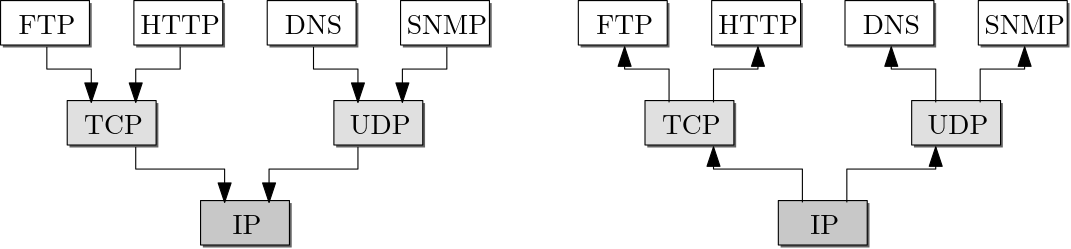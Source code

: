 <?xml version="1.0"?>
<!DOCTYPE ipe SYSTEM "ipe.dtd">
<ipe version="70218" creator="Ipe 7.2.28">
<info created="D:20240310111337" modified="D:20240310111706"/>
<ipestyle name="basic">
<symbol name="arrow/arc(spx)">
<path stroke="sym-stroke" fill="sym-stroke" pen="sym-pen">
0 0 m
-1 0.333 l
-1 -0.333 l
h
</path>
</symbol>
<symbol name="arrow/farc(spx)">
<path stroke="sym-stroke" fill="white" pen="sym-pen">
0 0 m
-1 0.333 l
-1 -0.333 l
h
</path>
</symbol>
<symbol name="arrow/ptarc(spx)">
<path stroke="sym-stroke" fill="sym-stroke" pen="sym-pen">
0 0 m
-1 0.333 l
-0.8 0 l
-1 -0.333 l
h
</path>
</symbol>
<symbol name="arrow/fptarc(spx)">
<path stroke="sym-stroke" fill="white" pen="sym-pen">
0 0 m
-1 0.333 l
-0.8 0 l
-1 -0.333 l
h
</path>
</symbol>
<symbol name="mark/circle(sx)" transformations="translations">
<path fill="sym-stroke">
0.6 0 0 0.6 0 0 e
0.4 0 0 0.4 0 0 e
</path>
</symbol>
<symbol name="mark/disk(sx)" transformations="translations">
<path fill="sym-stroke">
0.6 0 0 0.6 0 0 e
</path>
</symbol>
<symbol name="mark/fdisk(sfx)" transformations="translations">
<group>
<path fill="sym-fill">
0.5 0 0 0.5 0 0 e
</path>
<path fill="sym-stroke" fillrule="eofill">
0.6 0 0 0.6 0 0 e
0.4 0 0 0.4 0 0 e
</path>
</group>
</symbol>
<symbol name="mark/box(sx)" transformations="translations">
<path fill="sym-stroke" fillrule="eofill">
-0.6 -0.6 m
0.6 -0.6 l
0.6 0.6 l
-0.6 0.6 l
h
-0.4 -0.4 m
0.4 -0.4 l
0.4 0.4 l
-0.4 0.4 l
h
</path>
</symbol>
<symbol name="mark/square(sx)" transformations="translations">
<path fill="sym-stroke">
-0.6 -0.6 m
0.6 -0.6 l
0.6 0.6 l
-0.6 0.6 l
h
</path>
</symbol>
<symbol name="mark/fsquare(sfx)" transformations="translations">
<group>
<path fill="sym-fill">
-0.5 -0.5 m
0.5 -0.5 l
0.5 0.5 l
-0.5 0.5 l
h
</path>
<path fill="sym-stroke" fillrule="eofill">
-0.6 -0.6 m
0.6 -0.6 l
0.6 0.6 l
-0.6 0.6 l
h
-0.4 -0.4 m
0.4 -0.4 l
0.4 0.4 l
-0.4 0.4 l
h
</path>
</group>
</symbol>
<symbol name="mark/cross(sx)" transformations="translations">
<group>
<path fill="sym-stroke">
-0.43 -0.57 m
0.57 0.43 l
0.43 0.57 l
-0.57 -0.43 l
h
</path>
<path fill="sym-stroke">
-0.43 0.57 m
0.57 -0.43 l
0.43 -0.57 l
-0.57 0.43 l
h
</path>
</group>
</symbol>
<symbol name="arrow/fnormal(spx)">
<path stroke="sym-stroke" fill="white" pen="sym-pen">
0 0 m
-1 0.333 l
-1 -0.333 l
h
</path>
</symbol>
<symbol name="arrow/pointed(spx)">
<path stroke="sym-stroke" fill="sym-stroke" pen="sym-pen">
0 0 m
-1 0.333 l
-0.8 0 l
-1 -0.333 l
h
</path>
</symbol>
<symbol name="arrow/fpointed(spx)">
<path stroke="sym-stroke" fill="white" pen="sym-pen">
0 0 m
-1 0.333 l
-0.8 0 l
-1 -0.333 l
h
</path>
</symbol>
<symbol name="arrow/linear(spx)">
<path stroke="sym-stroke" pen="sym-pen">
-1 0.333 m
0 0 l
-1 -0.333 l
</path>
</symbol>
<symbol name="arrow/fdouble(spx)">
<path stroke="sym-stroke" fill="white" pen="sym-pen">
0 0 m
-1 0.333 l
-1 -0.333 l
h
-1 0 m
-2 0.333 l
-2 -0.333 l
h
</path>
</symbol>
<symbol name="arrow/double(spx)">
<path stroke="sym-stroke" fill="sym-stroke" pen="sym-pen">
0 0 m
-1 0.333 l
-1 -0.333 l
h
-1 0 m
-2 0.333 l
-2 -0.333 l
h
</path>
</symbol>
<symbol name="arrow/mid-normal(spx)">
<path stroke="sym-stroke" fill="sym-stroke" pen="sym-pen">
0.5 0 m
-0.5 0.333 l
-0.5 -0.333 l
h
</path>
</symbol>
<symbol name="arrow/mid-fnormal(spx)">
<path stroke="sym-stroke" fill="white" pen="sym-pen">
0.5 0 m
-0.5 0.333 l
-0.5 -0.333 l
h
</path>
</symbol>
<symbol name="arrow/mid-pointed(spx)">
<path stroke="sym-stroke" fill="sym-stroke" pen="sym-pen">
0.5 0 m
-0.5 0.333 l
-0.3 0 l
-0.5 -0.333 l
h
</path>
</symbol>
<symbol name="arrow/mid-fpointed(spx)">
<path stroke="sym-stroke" fill="white" pen="sym-pen">
0.5 0 m
-0.5 0.333 l
-0.3 0 l
-0.5 -0.333 l
h
</path>
</symbol>
<symbol name="arrow/mid-double(spx)">
<path stroke="sym-stroke" fill="sym-stroke" pen="sym-pen">
1 0 m
0 0.333 l
0 -0.333 l
h
0 0 m
-1 0.333 l
-1 -0.333 l
h
</path>
</symbol>
<symbol name="arrow/mid-fdouble(spx)">
<path stroke="sym-stroke" fill="white" pen="sym-pen">
1 0 m
0 0.333 l
0 -0.333 l
h
0 0 m
-1 0.333 l
-1 -0.333 l
h
</path>
</symbol>
<anglesize name="22.5 deg" value="22.5"/>
<anglesize name="30 deg" value="30"/>
<anglesize name="45 deg" value="45"/>
<anglesize name="60 deg" value="60"/>
<anglesize name="90 deg" value="90"/>
<arrowsize name="large" value="10"/>
<arrowsize name="small" value="5"/>
<arrowsize name="tiny" value="3"/>
<color name="blue" value="0 0 1"/>
<color name="brown" value="0.647 0.165 0.165"/>
<color name="darkblue" value="0 0 0.545"/>
<color name="darkcyan" value="0 0.545 0.545"/>
<color name="darkgray" value="0.663"/>
<color name="darkgreen" value="0 0.392 0"/>
<color name="darkmagenta" value="0.545 0 0.545"/>
<color name="darkorange" value="1 0.549 0"/>
<color name="darkred" value="0.545 0 0"/>
<color name="gold" value="1 0.843 0"/>
<color name="gray" value="0.745"/>
<color name="green" value="0 1 0"/>
<color name="lightblue" value="0.678 0.847 0.902"/>
<color name="lightcyan" value="0.878 1 1"/>
<color name="lightgray" value="0.827"/>
<color name="lightgreen" value="0.565 0.933 0.565"/>
<color name="lightyellow" value="1 1 0.878"/>
<color name="navy" value="0 0 0.502"/>
<color name="orange" value="1 0.647 0"/>
<color name="pink" value="1 0.753 0.796"/>
<color name="purple" value="0.627 0.125 0.941"/>
<color name="red" value="1 0 0"/>
<color name="seagreen" value="0.18 0.545 0.341"/>
<color name="turquoise" value="0.251 0.878 0.816"/>
<color name="violet" value="0.933 0.51 0.933"/>
<color name="yellow" value="1 1 0"/>
<dashstyle name="dash dot dotted" value="[4 2 1 2 1 2] 0"/>
<dashstyle name="dash dotted" value="[4 2 1 2] 0"/>
<dashstyle name="dashed" value="[4] 0"/>
<dashstyle name="dotted" value="[1 3] 0"/>
<gridsize name="10 pts (~3.5 mm)" value="10"/>
<gridsize name="14 pts (~5 mm)" value="14"/>
<gridsize name="16 pts (~6 mm)" value="16"/>
<gridsize name="20 pts (~7 mm)" value="20"/>
<gridsize name="28 pts (~10 mm)" value="28"/>
<gridsize name="32 pts (~12 mm)" value="32"/>
<gridsize name="4 pts" value="4"/>
<gridsize name="56 pts (~20 mm)" value="56"/>
<gridsize name="8 pts (~3 mm)" value="8"/>
<opacity name="10%" value="0.1"/>
<opacity name="30%" value="0.3"/>
<opacity name="50%" value="0.5"/>
<opacity name="75%" value="0.75"/>
<pen name="fat" value="1.2"/>
<pen name="heavier" value="0.8"/>
<pen name="ultrafat" value="2"/>
<symbolsize name="large" value="5"/>
<symbolsize name="small" value="2"/>
<symbolsize name="tiny" value="1.1"/>
<textsize name="Huge" value="\Huge"/>
<textsize name="LARGE" value="\LARGE"/>
<textsize name="Large" value="\Large"/>
<textsize name="footnote" value="\footnotesize"/>
<textsize name="huge" value="\huge"/>
<textsize name="large" value="\large"/>
<textsize name="script" value="\scriptsize"/>
<textsize name="small" value="\small"/>
<textsize name="tiny" value="\tiny"/>
<textstyle name="center" begin="\begin{center}" end="\end{center}"/>
<textstyle name="item" begin="\begin{itemize}\item{}" end="\end{itemize}"/>
<textstyle name="itemize" begin="\begin{itemize}" end="\end{itemize}"/>
<tiling name="falling" angle="-60" step="4" width="1"/>
<tiling name="rising" angle="30" step="4" width="1"/>
</ipestyle>
<page>
<layer name="alpha"/>
<view layers="alpha" active="alpha"/>
<path layer="alpha" matrix="1 0 0 1 0.157735 -0.236603" fill="0.392">
160 800 m
160 784 l
192 784 l
192 800 l
h
</path>
<path matrix="1 0 0 1 3.33892 -3.33892" stroke="0" fill="1">
156 804 m
156 788 l
188 788 l
188 804 l
h
</path>
<text transformations="translations" pos="176 792" stroke="0" type="label" width="20.479" height="6.808" depth="0" halign="center" valign="center">FTP</text>
<path matrix="1 0 0 1 48.1577 -0.236603" fill="0.392">
160 800 m
160 784 l
192 784 l
192 800 l
h
</path>
<path matrix="1 0 0 1 51.3389 -3.33892" stroke="0" fill="1">
156 804 m
156 788 l
188 788 l
188 804 l
h
</path>
<text matrix="1 0 0 1 48 0" transformations="translations" pos="176 792" stroke="0" type="label" width="28.643" height="6.808" depth="0" halign="center" valign="center">HTTP</text>
<path matrix="1 0 0 1 96.1577 -0.236603" fill="0.392">
160 800 m
160 784 l
192 784 l
192 800 l
h
</path>
<path matrix="1 0 0 1 99.3389 -3.33892" stroke="0" fill="1">
156 804 m
156 788 l
188 788 l
188 804 l
h
</path>
<text matrix="1 0 0 1 96 0" transformations="translations" pos="176 792" stroke="0" type="label" width="20.617" height="6.808" depth="0" halign="center" valign="center">DNS</text>
<path matrix="1 0 0 1 144.158 -0.236603" fill="0.392">
160 800 m
160 784 l
192 784 l
192 800 l
h
</path>
<path matrix="1 0 0 1 147.339 -3.33892" stroke="0" fill="1">
156 804 m
156 788 l
188 788 l
188 804 l
h
</path>
<text matrix="1 0 0 1 144 0" transformations="translations" pos="176 792" stroke="0" type="label" width="28.919" height="6.808" depth="0" halign="center" valign="center">SNMP</text>
<path matrix="1 0 0 1 24.1577 -36.2366" fill="0.392">
160 800 m
160 784 l
192 784 l
192 800 l
h
</path>
<path matrix="1 0 0 1 27.3389 -39.3389" stroke="0" fill="0.878">
156 804 m
156 788 l
188 788 l
188 804 l
h
</path>
<text matrix="1 0 0 1 24 -36" transformations="translations" pos="176 792" stroke="0" type="label" width="21.171" height="6.808" depth="0" halign="center" valign="center">TCP</text>
<path matrix="1 0 0 1 120.158 -36.2366" fill="0.392">
160 800 m
160 784 l
192 784 l
192 800 l
h
</path>
<path matrix="1 0 0 1 123.339 -39.3389" stroke="0" fill="0.878">
156 804 m
156 788 l
188 788 l
188 804 l
h
</path>
<text matrix="1 0 0 1 120 -36" transformations="translations" pos="176 792" stroke="0" type="label" width="21.863" height="6.808" depth="0" halign="center" valign="center">UDP</text>
<path matrix="1 0 0 1 72.1577 -72.2366" fill="0.392">
160 800 m
160 784 l
192 784 l
192 800 l
h
</path>
<path matrix="1 0 0 1 75.3389 -75.3389" stroke="0" fill="0.784">
156 804 m
156 788 l
188 788 l
188 804 l
h
</path>
<text matrix="1 0 0 1 72 -72" transformations="translations" pos="176 792" stroke="0" type="label" width="10.378" height="6.808" depth="0" halign="center" valign="center">IP</text>
<path stroke="0" arrow="normal/normal">
176 784 m
176 776 l
192 776 l
192 764 l
</path>
<path stroke="0" arrow="normal/normal">
224 784 m
224 776 l
208 776 l
208 764 l
</path>
<path matrix="1 0 0 1 96 0" stroke="0" arrow="normal/normal">
176 784 m
176 776 l
192 776 l
192 764 l
</path>
<path matrix="1 0 0 1 96 0" stroke="0" arrow="normal/normal">
224 784 m
224 776 l
208 776 l
208 764 l
</path>
<path stroke="0" arrow="normal/normal">
208 748 m
208 740 l
240 740 l
240 728 l
</path>
<path stroke="0" arrow="normal/normal">
288 748 m
288 740 l
256 740 l
256 728 l
</path>
<path matrix="1 0 0 1 208.158 -0.236603" fill="0.392">
160 800 m
160 784 l
192 784 l
192 800 l
h
</path>
<path matrix="1 0 0 1 211.339 -3.33892" stroke="0" fill="1">
156 804 m
156 788 l
188 788 l
188 804 l
h
</path>
<text matrix="1 0 0 1 208 0" transformations="translations" pos="176 792" stroke="0" type="label" width="20.479" height="6.808" depth="0" halign="center" valign="center">FTP</text>
<path matrix="1 0 0 1 256.158 -0.236603" fill="0.392">
160 800 m
160 784 l
192 784 l
192 800 l
h
</path>
<path matrix="1 0 0 1 259.339 -3.33892" stroke="0" fill="1">
156 804 m
156 788 l
188 788 l
188 804 l
h
</path>
<text matrix="1 0 0 1 256 0" transformations="translations" pos="176 792" stroke="0" type="label" width="28.643" height="6.808" depth="0" halign="center" valign="center">HTTP</text>
<path matrix="1 0 0 1 304.158 -0.236603" fill="0.392">
160 800 m
160 784 l
192 784 l
192 800 l
h
</path>
<path matrix="1 0 0 1 307.339 -3.33892" stroke="0" fill="1">
156 804 m
156 788 l
188 788 l
188 804 l
h
</path>
<text matrix="1 0 0 1 304 0" transformations="translations" pos="176 792" stroke="0" type="label" width="20.617" height="6.808" depth="0" halign="center" valign="center">DNS</text>
<path matrix="1 0 0 1 352.158 -0.236603" fill="0.392">
160 800 m
160 784 l
192 784 l
192 800 l
h
</path>
<path matrix="1 0 0 1 355.339 -3.33892" stroke="0" fill="1">
156 804 m
156 788 l
188 788 l
188 804 l
h
</path>
<text matrix="1 0 0 1 352 0" transformations="translations" pos="176 792" stroke="0" type="label" width="28.919" height="6.808" depth="0" halign="center" valign="center">SNMP</text>
<path matrix="1 0 0 1 232.158 -36.2366" fill="0.392">
160 800 m
160 784 l
192 784 l
192 800 l
h
</path>
<path matrix="1 0 0 1 235.339 -39.3389" stroke="0" fill="0.878">
156 804 m
156 788 l
188 788 l
188 804 l
h
</path>
<text matrix="1 0 0 1 232 -36" transformations="translations" pos="176 792" stroke="0" type="label" width="21.171" height="6.808" depth="0" halign="center" valign="center">TCP</text>
<path matrix="1 0 0 1 328.158 -36.2366" fill="0.392">
160 800 m
160 784 l
192 784 l
192 800 l
h
</path>
<path matrix="1 0 0 1 331.339 -39.3389" stroke="0" fill="0.878">
156 804 m
156 788 l
188 788 l
188 804 l
h
</path>
<text matrix="1 0 0 1 328 -36" transformations="translations" pos="176 792" stroke="0" type="label" width="21.863" height="6.808" depth="0" halign="center" valign="center">UDP</text>
<path matrix="1 0 0 1 280.158 -72.2366" fill="0.392">
160 800 m
160 784 l
192 784 l
192 800 l
h
</path>
<path matrix="1 0 0 1 283.339 -75.3389" stroke="0" fill="0.784">
156 804 m
156 788 l
188 788 l
188 804 l
h
</path>
<text matrix="1 0 0 1 280 -72" transformations="translations" pos="176 792" stroke="0" type="label" width="10.378" height="6.808" depth="0" halign="center" valign="center">IP</text>
<path matrix="1 0 0 1 208 0" stroke="0" rarrow="normal/normal">
176 784 m
176 776 l
192 776 l
192 764 l
</path>
<path matrix="1 0 0 1 208 0" stroke="0" rarrow="normal/normal">
224 784 m
224 776 l
208 776 l
208 764 l
</path>
<path matrix="1 0 0 1 304 0" stroke="0" rarrow="normal/normal">
176 784 m
176 776 l
192 776 l
192 764 l
</path>
<path matrix="1 0 0 1 304 0" stroke="0" rarrow="normal/normal">
224 784 m
224 776 l
208 776 l
208 764 l
</path>
<path matrix="1 0 0 1 208 0" stroke="0" rarrow="normal/normal">
208 748 m
208 740 l
240 740 l
240 728 l
</path>
<path matrix="1 0 0 1 208 0" stroke="0" rarrow="normal/normal">
288 748 m
288 740 l
256 740 l
256 728 l
</path>
</page>
</ipe>
